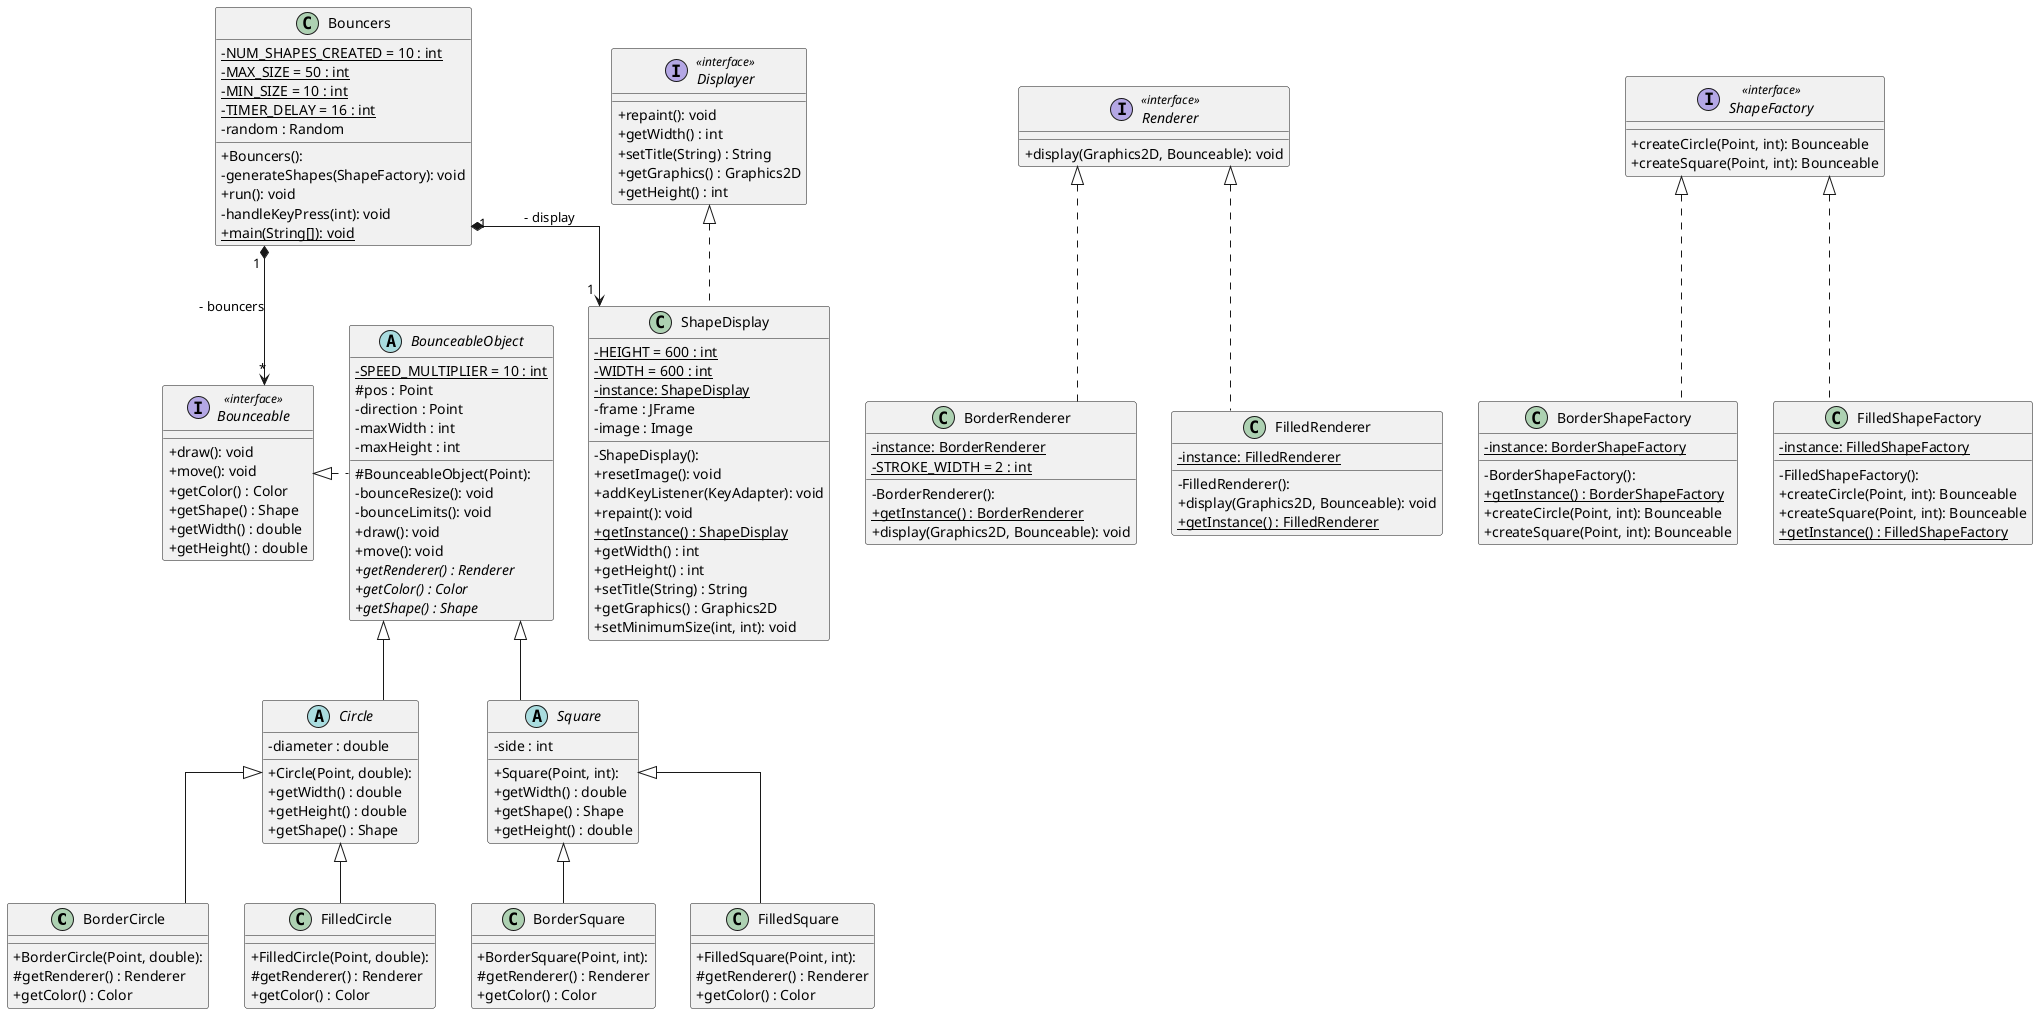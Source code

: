@startuml a
skinparam ClassAttributeIconSize 0
skinparam Linetype ortho

class BorderCircle {
  + BorderCircle(Point, double):
  # getRenderer() : Renderer
  + getColor() : Color
}
class BorderRenderer {
  - {static} instance: BorderRenderer
  - {static} STROKE_WIDTH = 2 : int
  - BorderRenderer():
  + {static} getInstance() : BorderRenderer
  + display(Graphics2D, Bounceable): void
}
class BorderShapeFactory {
  - BorderShapeFactory(): 
  - {static} instance: BorderShapeFactory
  + {static} getInstance() : BorderShapeFactory
  + createCircle(Point, int): Bounceable
  + createSquare(Point, int): Bounceable
}
class BorderSquare {
  + BorderSquare(Point, int): 
  # getRenderer() : Renderer
  + getColor() : Color
}
interface Bounceable << interface >> {
  + draw(): void
  + move(): void
  + getColor() : Color
  + getShape() : Shape
  + getWidth() : double
  + getHeight() : double
}
abstract class BounceableObject {
  # BounceableObject(Point): 
  - {static} SPEED_MULTIPLIER = 10 : int
  # pos : Point
  - direction : Point
  - maxWidth : int
  - maxHeight : int
  - bounceResize(): void
  - bounceLimits(): void
  + draw(): void
  + move(): void
  + {abstract} getRenderer() : Renderer
  + {abstract} getColor() : Color
  + {abstract} getShape() : Shape
}
class Bouncers {
  + Bouncers(): 
  - {static} NUM_SHAPES_CREATED = 10 : int
  - {static} MAX_SIZE = 50 : int
  - {static} MIN_SIZE = 10 : int
  - {static} TIMER_DELAY = 16 : int
  - random : Random
  - generateShapes(ShapeFactory): void
  + run(): void
  - handleKeyPress(int): void
  + {static} main(String[]): void
}

abstract class Circle {
  + Circle(Point, double):
  - diameter : double 
  + getWidth() : double
  + getHeight() : double
  + getShape() : Shape
}

interface Displayer << interface >> {
  + repaint(): void
  + getWidth() : int
  + setTitle(String) : String
  + getGraphics() : Graphics2D
  + getHeight() : int
}

class FilledCircle {
  + FilledCircle(Point, double): 
  # getRenderer() : Renderer
  + getColor() : Color
}

class FilledRenderer {
  - FilledRenderer(): 
  - {static} instance: FilledRenderer
  + display(Graphics2D, Bounceable): void
  + {static} getInstance() : FilledRenderer
}

class FilledShapeFactory {
  - FilledShapeFactory(): 
  - {static} instance: FilledShapeFactory
  + createCircle(Point, int): Bounceable
  + createSquare(Point, int): Bounceable
  + {static} getInstance() : FilledShapeFactory
}
class FilledSquare {
  + FilledSquare(Point, int): 
  # getRenderer() : Renderer
  + getColor() : Color
}

interface Renderer << interface >> {
  + display(Graphics2D, Bounceable): void
}

class ShapeDisplay {
  - ShapeDisplay(): 
  - {static} HEIGHT = 600 : int
  - {static} WIDTH = 600 : int
  - {static} instance: ShapeDisplay
  - frame : JFrame
  - image : Image
  + resetImage(): void
  + addKeyListener(KeyAdapter): void
  + repaint(): void
  + {static} getInstance() : ShapeDisplay
  + getWidth() : int
  + getHeight() : int
  + setTitle(String) : String
  + getGraphics() : Graphics2D
  + setMinimumSize(int, int): void
}

interface ShapeFactory << interface >> {
  + createCircle(Point, int): Bounceable
  + createSquare(Point, int): Bounceable
}
abstract class Square {
  + Square(Point, int): 
  - side : int
  + getWidth() : double
  + getShape() : Shape
  + getHeight() : double
}

Circle        ^--  BorderCircle         
Renderer      ^..  BorderRenderer
ShapeFactory  ^..  BorderShapeFactory
Square        ^--  BorderSquare
Bounceable    ^.  BounceableObject
Bouncers           "1" *--> "*" Bounceable : - bouncers
Bouncers           "1" *--> "1" ShapeDisplay : - display
BounceableObject ^-- Circle 
Circle        ^--  FilledCircle
Renderer      ^..  FilledRenderer
ShapeFactory  ^..  FilledShapeFactory
Square        ^--  FilledSquare
BounceableObject ^-- Square
Displayer  ^.. ShapeDisplay
@enduml